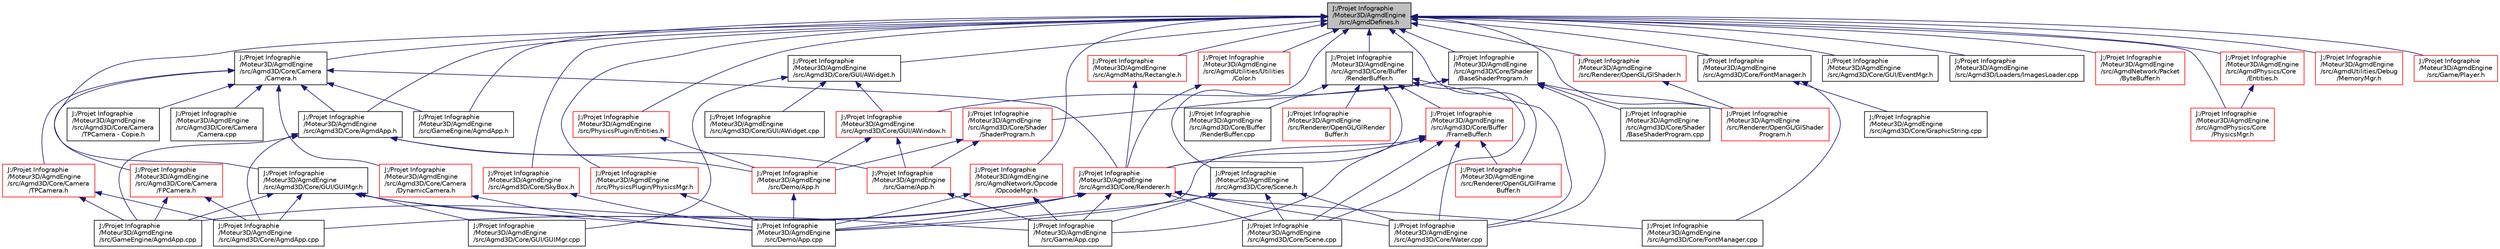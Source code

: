 digraph "J:/Projet Infographie/Moteur3D/AgmdEngine/src/AgmdDefines.h"
{
  edge [fontname="Helvetica",fontsize="10",labelfontname="Helvetica",labelfontsize="10"];
  node [fontname="Helvetica",fontsize="10",shape=record];
  Node1 [label="J:/Projet Infographie\l/Moteur3D/AgmdEngine\l/src/AgmdDefines.h",height=0.2,width=0.4,color="black", fillcolor="grey75", style="filled" fontcolor="black"];
  Node1 -> Node2 [dir="back",color="midnightblue",fontsize="10",style="solid"];
  Node2 [label="J:/Projet Infographie\l/Moteur3D/AgmdEngine\l/src/Agmd3D/Core/AgmdApp.h",height=0.2,width=0.4,color="black", fillcolor="white", style="filled",URL="$_agmd3_d_2_core_2_agmd_app_8h.html"];
  Node2 -> Node3 [dir="back",color="midnightblue",fontsize="10",style="solid"];
  Node3 [label="J:/Projet Infographie\l/Moteur3D/AgmdEngine\l/src/Agmd3D/Core/AgmdApp.cpp",height=0.2,width=0.4,color="black", fillcolor="white", style="filled",URL="$_agmd3_d_2_core_2_agmd_app_8cpp.html"];
  Node2 -> Node4 [dir="back",color="midnightblue",fontsize="10",style="solid"];
  Node4 [label="J:/Projet Infographie\l/Moteur3D/AgmdEngine\l/src/Demo/App.h",height=0.2,width=0.4,color="red", fillcolor="white", style="filled",URL="$_demo_2_app_8h.html"];
  Node4 -> Node5 [dir="back",color="midnightblue",fontsize="10",style="solid"];
  Node5 [label="J:/Projet Infographie\l/Moteur3D/AgmdEngine\l/src/Demo/App.cpp",height=0.2,width=0.4,color="black", fillcolor="white", style="filled",URL="$_demo_2_app_8cpp.html"];
  Node2 -> Node6 [dir="back",color="midnightblue",fontsize="10",style="solid"];
  Node6 [label="J:/Projet Infographie\l/Moteur3D/AgmdEngine\l/src/Game/App.h",height=0.2,width=0.4,color="red", fillcolor="white", style="filled",URL="$_game_2_app_8h.html"];
  Node6 -> Node7 [dir="back",color="midnightblue",fontsize="10",style="solid"];
  Node7 [label="J:/Projet Infographie\l/Moteur3D/AgmdEngine\l/src/Game/App.cpp",height=0.2,width=0.4,color="black", fillcolor="white", style="filled",URL="$_game_2_app_8cpp.html"];
  Node2 -> Node8 [dir="back",color="midnightblue",fontsize="10",style="solid"];
  Node8 [label="J:/Projet Infographie\l/Moteur3D/AgmdEngine\l/src/GameEngine/AgmdApp.cpp",height=0.2,width=0.4,color="black", fillcolor="white", style="filled",URL="$_game_engine_2_agmd_app_8cpp.html"];
  Node1 -> Node9 [dir="back",color="midnightblue",fontsize="10",style="solid"];
  Node9 [label="J:/Projet Infographie\l/Moteur3D/AgmdEngine\l/src/Agmd3D/Core/Buffer\l/RenderBuffer.h",height=0.2,width=0.4,color="black", fillcolor="white", style="filled",URL="$_render_buffer_8h.html"];
  Node9 -> Node10 [dir="back",color="midnightblue",fontsize="10",style="solid"];
  Node10 [label="J:/Projet Infographie\l/Moteur3D/AgmdEngine\l/src/Agmd3D/Core/Buffer\l/FrameBuffer.h",height=0.2,width=0.4,color="red", fillcolor="white", style="filled",URL="$_frame_buffer_8h.html"];
  Node10 -> Node11 [dir="back",color="midnightblue",fontsize="10",style="solid"];
  Node11 [label="J:/Projet Infographie\l/Moteur3D/AgmdEngine\l/src/Agmd3D/Core/Renderer.h",height=0.2,width=0.4,color="red", fillcolor="white", style="filled",URL="$_renderer_8h.html"];
  Node11 -> Node3 [dir="back",color="midnightblue",fontsize="10",style="solid"];
  Node11 -> Node12 [dir="back",color="midnightblue",fontsize="10",style="solid"];
  Node12 [label="J:/Projet Infographie\l/Moteur3D/AgmdEngine\l/src/Agmd3D/Core/FontManager.cpp",height=0.2,width=0.4,color="black", fillcolor="white", style="filled",URL="$_font_manager_8cpp.html"];
  Node11 -> Node13 [dir="back",color="midnightblue",fontsize="10",style="solid"];
  Node13 [label="J:/Projet Infographie\l/Moteur3D/AgmdEngine\l/src/Agmd3D/Core/Scene.cpp",height=0.2,width=0.4,color="black", fillcolor="white", style="filled",URL="$_scene_8cpp.html"];
  Node11 -> Node14 [dir="back",color="midnightblue",fontsize="10",style="solid"];
  Node14 [label="J:/Projet Infographie\l/Moteur3D/AgmdEngine\l/src/Agmd3D/Core/Water.cpp",height=0.2,width=0.4,color="black", fillcolor="white", style="filled",URL="$_water_8cpp.html"];
  Node11 -> Node5 [dir="back",color="midnightblue",fontsize="10",style="solid"];
  Node11 -> Node7 [dir="back",color="midnightblue",fontsize="10",style="solid"];
  Node11 -> Node8 [dir="back",color="midnightblue",fontsize="10",style="solid"];
  Node10 -> Node13 [dir="back",color="midnightblue",fontsize="10",style="solid"];
  Node10 -> Node14 [dir="back",color="midnightblue",fontsize="10",style="solid"];
  Node10 -> Node5 [dir="back",color="midnightblue",fontsize="10",style="solid"];
  Node10 -> Node7 [dir="back",color="midnightblue",fontsize="10",style="solid"];
  Node10 -> Node15 [dir="back",color="midnightblue",fontsize="10",style="solid"];
  Node15 [label="J:/Projet Infographie\l/Moteur3D/AgmdEngine\l/src/Renderer/OpenGL/GlFrame\lBuffer.h",height=0.2,width=0.4,color="red", fillcolor="white", style="filled",URL="$_gl_frame_buffer_8h.html"];
  Node9 -> Node16 [dir="back",color="midnightblue",fontsize="10",style="solid"];
  Node16 [label="J:/Projet Infographie\l/Moteur3D/AgmdEngine\l/src/Agmd3D/Core/Buffer\l/RenderBuffer.cpp",height=0.2,width=0.4,color="black", fillcolor="white", style="filled",URL="$_render_buffer_8cpp.html"];
  Node9 -> Node11 [dir="back",color="midnightblue",fontsize="10",style="solid"];
  Node9 -> Node13 [dir="back",color="midnightblue",fontsize="10",style="solid"];
  Node9 -> Node14 [dir="back",color="midnightblue",fontsize="10",style="solid"];
  Node9 -> Node17 [dir="back",color="midnightblue",fontsize="10",style="solid"];
  Node17 [label="J:/Projet Infographie\l/Moteur3D/AgmdEngine\l/src/Renderer/OpenGL/GlRender\lBuffer.h",height=0.2,width=0.4,color="red", fillcolor="white", style="filled",URL="$_gl_render_buffer_8h.html"];
  Node1 -> Node18 [dir="back",color="midnightblue",fontsize="10",style="solid"];
  Node18 [label="J:/Projet Infographie\l/Moteur3D/AgmdEngine\l/src/Agmd3D/Core/Camera\l/Camera.h",height=0.2,width=0.4,color="black", fillcolor="white", style="filled",URL="$_camera_8h.html"];
  Node18 -> Node2 [dir="back",color="midnightblue",fontsize="10",style="solid"];
  Node18 -> Node19 [dir="back",color="midnightblue",fontsize="10",style="solid"];
  Node19 [label="J:/Projet Infographie\l/Moteur3D/AgmdEngine\l/src/Agmd3D/Core/Camera\l/Camera.cpp",height=0.2,width=0.4,color="black", fillcolor="white", style="filled",URL="$_camera_8cpp.html"];
  Node18 -> Node20 [dir="back",color="midnightblue",fontsize="10",style="solid"];
  Node20 [label="J:/Projet Infographie\l/Moteur3D/AgmdEngine\l/src/Agmd3D/Core/Camera\l/DynamicCamera.h",height=0.2,width=0.4,color="red", fillcolor="white", style="filled",URL="$_dynamic_camera_8h.html"];
  Node20 -> Node5 [dir="back",color="midnightblue",fontsize="10",style="solid"];
  Node18 -> Node21 [dir="back",color="midnightblue",fontsize="10",style="solid"];
  Node21 [label="J:/Projet Infographie\l/Moteur3D/AgmdEngine\l/src/Agmd3D/Core/Camera\l/FPCamera.h",height=0.2,width=0.4,color="red", fillcolor="white", style="filled",URL="$_f_p_camera_8h.html"];
  Node21 -> Node3 [dir="back",color="midnightblue",fontsize="10",style="solid"];
  Node21 -> Node8 [dir="back",color="midnightblue",fontsize="10",style="solid"];
  Node18 -> Node22 [dir="back",color="midnightblue",fontsize="10",style="solid"];
  Node22 [label="J:/Projet Infographie\l/Moteur3D/AgmdEngine\l/src/Agmd3D/Core/Camera\l/TPCamera - Copie.h",height=0.2,width=0.4,color="black", fillcolor="white", style="filled",URL="$_t_p_camera_01-_01_copie_8h.html"];
  Node18 -> Node23 [dir="back",color="midnightblue",fontsize="10",style="solid"];
  Node23 [label="J:/Projet Infographie\l/Moteur3D/AgmdEngine\l/src/Agmd3D/Core/Camera\l/TPCamera.h",height=0.2,width=0.4,color="red", fillcolor="white", style="filled",URL="$_t_p_camera_8h.html"];
  Node23 -> Node3 [dir="back",color="midnightblue",fontsize="10",style="solid"];
  Node23 -> Node8 [dir="back",color="midnightblue",fontsize="10",style="solid"];
  Node18 -> Node11 [dir="back",color="midnightblue",fontsize="10",style="solid"];
  Node18 -> Node24 [dir="back",color="midnightblue",fontsize="10",style="solid"];
  Node24 [label="J:/Projet Infographie\l/Moteur3D/AgmdEngine\l/src/GameEngine/AgmdApp.h",height=0.2,width=0.4,color="black", fillcolor="white", style="filled",URL="$_game_engine_2_agmd_app_8h.html"];
  Node1 -> Node25 [dir="back",color="midnightblue",fontsize="10",style="solid"];
  Node25 [label="J:/Projet Infographie\l/Moteur3D/AgmdEngine\l/src/Agmd3D/Core/FontManager.h",height=0.2,width=0.4,color="black", fillcolor="white", style="filled",URL="$_font_manager_8h.html"];
  Node25 -> Node12 [dir="back",color="midnightblue",fontsize="10",style="solid"];
  Node25 -> Node26 [dir="back",color="midnightblue",fontsize="10",style="solid"];
  Node26 [label="J:/Projet Infographie\l/Moteur3D/AgmdEngine\l/src/Agmd3D/Core/GraphicString.cpp",height=0.2,width=0.4,color="black", fillcolor="white", style="filled",URL="$_graphic_string_8cpp.html"];
  Node1 -> Node27 [dir="back",color="midnightblue",fontsize="10",style="solid"];
  Node27 [label="J:/Projet Infographie\l/Moteur3D/AgmdEngine\l/src/Agmd3D/Core/GUI/AWidget.h",height=0.2,width=0.4,color="black", fillcolor="white", style="filled",URL="$_a_widget_8h.html"];
  Node27 -> Node28 [dir="back",color="midnightblue",fontsize="10",style="solid"];
  Node28 [label="J:/Projet Infographie\l/Moteur3D/AgmdEngine\l/src/Agmd3D/Core/GUI/AWidget.cpp",height=0.2,width=0.4,color="black", fillcolor="white", style="filled",URL="$_a_widget_8cpp.html"];
  Node27 -> Node29 [dir="back",color="midnightblue",fontsize="10",style="solid"];
  Node29 [label="J:/Projet Infographie\l/Moteur3D/AgmdEngine\l/src/Agmd3D/Core/GUI/AWindow.h",height=0.2,width=0.4,color="red", fillcolor="white", style="filled",URL="$_a_window_8h.html"];
  Node29 -> Node4 [dir="back",color="midnightblue",fontsize="10",style="solid"];
  Node29 -> Node6 [dir="back",color="midnightblue",fontsize="10",style="solid"];
  Node27 -> Node30 [dir="back",color="midnightblue",fontsize="10",style="solid"];
  Node30 [label="J:/Projet Infographie\l/Moteur3D/AgmdEngine\l/src/Agmd3D/Core/GUI/GUIMgr.cpp",height=0.2,width=0.4,color="black", fillcolor="white", style="filled",URL="$_g_u_i_mgr_8cpp.html"];
  Node1 -> Node31 [dir="back",color="midnightblue",fontsize="10",style="solid"];
  Node31 [label="J:/Projet Infographie\l/Moteur3D/AgmdEngine\l/src/Agmd3D/Core/GUI/EventMgr.h",height=0.2,width=0.4,color="black", fillcolor="white", style="filled",URL="$_event_mgr_8h.html"];
  Node1 -> Node32 [dir="back",color="midnightblue",fontsize="10",style="solid"];
  Node32 [label="J:/Projet Infographie\l/Moteur3D/AgmdEngine\l/src/Agmd3D/Core/GUI/GUIMgr.h",height=0.2,width=0.4,color="black", fillcolor="white", style="filled",URL="$_g_u_i_mgr_8h.html"];
  Node32 -> Node3 [dir="back",color="midnightblue",fontsize="10",style="solid"];
  Node32 -> Node30 [dir="back",color="midnightblue",fontsize="10",style="solid"];
  Node32 -> Node5 [dir="back",color="midnightblue",fontsize="10",style="solid"];
  Node32 -> Node7 [dir="back",color="midnightblue",fontsize="10",style="solid"];
  Node32 -> Node8 [dir="back",color="midnightblue",fontsize="10",style="solid"];
  Node1 -> Node33 [dir="back",color="midnightblue",fontsize="10",style="solid"];
  Node33 [label="J:/Projet Infographie\l/Moteur3D/AgmdEngine\l/src/Agmd3D/Core/Scene.h",height=0.2,width=0.4,color="black", fillcolor="white", style="filled",URL="$_scene_8h.html"];
  Node33 -> Node13 [dir="back",color="midnightblue",fontsize="10",style="solid"];
  Node33 -> Node14 [dir="back",color="midnightblue",fontsize="10",style="solid"];
  Node33 -> Node5 [dir="back",color="midnightblue",fontsize="10",style="solid"];
  Node33 -> Node7 [dir="back",color="midnightblue",fontsize="10",style="solid"];
  Node1 -> Node34 [dir="back",color="midnightblue",fontsize="10",style="solid"];
  Node34 [label="J:/Projet Infographie\l/Moteur3D/AgmdEngine\l/src/Agmd3D/Core/Shader\l/BaseShaderProgram.h",height=0.2,width=0.4,color="black", fillcolor="white", style="filled",URL="$_base_shader_program_8h.html"];
  Node34 -> Node29 [dir="back",color="midnightblue",fontsize="10",style="solid"];
  Node34 -> Node35 [dir="back",color="midnightblue",fontsize="10",style="solid"];
  Node35 [label="J:/Projet Infographie\l/Moteur3D/AgmdEngine\l/src/Agmd3D/Core/Shader\l/BaseShaderProgram.cpp",height=0.2,width=0.4,color="black", fillcolor="white", style="filled",URL="$_base_shader_program_8cpp.html"];
  Node34 -> Node36 [dir="back",color="midnightblue",fontsize="10",style="solid"];
  Node36 [label="J:/Projet Infographie\l/Moteur3D/AgmdEngine\l/src/Agmd3D/Core/Shader\l/ShaderProgram.h",height=0.2,width=0.4,color="red", fillcolor="white", style="filled",URL="$_shader_program_8h.html"];
  Node36 -> Node4 [dir="back",color="midnightblue",fontsize="10",style="solid"];
  Node36 -> Node6 [dir="back",color="midnightblue",fontsize="10",style="solid"];
  Node34 -> Node14 [dir="back",color="midnightblue",fontsize="10",style="solid"];
  Node34 -> Node37 [dir="back",color="midnightblue",fontsize="10",style="solid"];
  Node37 [label="J:/Projet Infographie\l/Moteur3D/AgmdEngine\l/src/Renderer/OpenGL/GlShader\lProgram.h",height=0.2,width=0.4,color="red", fillcolor="white", style="filled",URL="$_gl_shader_program_8h.html"];
  Node1 -> Node38 [dir="back",color="midnightblue",fontsize="10",style="solid"];
  Node38 [label="J:/Projet Infographie\l/Moteur3D/AgmdEngine\l/src/Agmd3D/Core/SkyBox.h",height=0.2,width=0.4,color="red", fillcolor="white", style="filled",URL="$_sky_box_8h.html"];
  Node38 -> Node5 [dir="back",color="midnightblue",fontsize="10",style="solid"];
  Node1 -> Node39 [dir="back",color="midnightblue",fontsize="10",style="solid"];
  Node39 [label="J:/Projet Infographie\l/Moteur3D/AgmdEngine\l/src/Agmd3D/Loaders/ImagesLoader.cpp",height=0.2,width=0.4,color="black", fillcolor="white", style="filled",URL="$_images_loader_8cpp.html"];
  Node1 -> Node40 [dir="back",color="midnightblue",fontsize="10",style="solid"];
  Node40 [label="J:/Projet Infographie\l/Moteur3D/AgmdEngine\l/src/AgmdMaths/Rectangle.h",height=0.2,width=0.4,color="red", fillcolor="white", style="filled",URL="$_rectangle_8h.html"];
  Node40 -> Node11 [dir="back",color="midnightblue",fontsize="10",style="solid"];
  Node1 -> Node41 [dir="back",color="midnightblue",fontsize="10",style="solid"];
  Node41 [label="J:/Projet Infographie\l/Moteur3D/AgmdEngine\l/src/AgmdNetwork/Opcode\l/OpcodeMgr.h",height=0.2,width=0.4,color="red", fillcolor="white", style="filled",URL="$_opcode_mgr_8h.html"];
  Node41 -> Node5 [dir="back",color="midnightblue",fontsize="10",style="solid"];
  Node41 -> Node7 [dir="back",color="midnightblue",fontsize="10",style="solid"];
  Node1 -> Node42 [dir="back",color="midnightblue",fontsize="10",style="solid"];
  Node42 [label="J:/Projet Infographie\l/Moteur3D/AgmdEngine\l/src/AgmdNetwork/Packet\l/ByteBuffer.h",height=0.2,width=0.4,color="red", fillcolor="white", style="filled",URL="$_byte_buffer_8h.html"];
  Node1 -> Node43 [dir="back",color="midnightblue",fontsize="10",style="solid"];
  Node43 [label="J:/Projet Infographie\l/Moteur3D/AgmdEngine\l/src/AgmdPhysics/Core\l/Entities.h",height=0.2,width=0.4,color="red", fillcolor="white", style="filled",URL="$_agmd_physics_2_core_2_entities_8h.html"];
  Node43 -> Node44 [dir="back",color="midnightblue",fontsize="10",style="solid"];
  Node44 [label="J:/Projet Infographie\l/Moteur3D/AgmdEngine\l/src/AgmdPhysics/Core\l/PhysicsMgr.h",height=0.2,width=0.4,color="red", fillcolor="white", style="filled",URL="$_agmd_physics_2_core_2_physics_mgr_8h.html"];
  Node1 -> Node44 [dir="back",color="midnightblue",fontsize="10",style="solid"];
  Node1 -> Node45 [dir="back",color="midnightblue",fontsize="10",style="solid"];
  Node45 [label="J:/Projet Infographie\l/Moteur3D/AgmdEngine\l/src/AgmdUtilities/Debug\l/MemoryMgr.h",height=0.2,width=0.4,color="red", fillcolor="white", style="filled",URL="$_memory_mgr_8h.html"];
  Node1 -> Node46 [dir="back",color="midnightblue",fontsize="10",style="solid"];
  Node46 [label="J:/Projet Infographie\l/Moteur3D/AgmdEngine\l/src/AgmdUtilities/Utilities\l/Color.h",height=0.2,width=0.4,color="red", fillcolor="white", style="filled",URL="$_color_8h.html"];
  Node46 -> Node11 [dir="back",color="midnightblue",fontsize="10",style="solid"];
  Node1 -> Node47 [dir="back",color="midnightblue",fontsize="10",style="solid"];
  Node47 [label="J:/Projet Infographie\l/Moteur3D/AgmdEngine\l/src/Game/Player.h",height=0.2,width=0.4,color="red", fillcolor="white", style="filled",URL="$_player_8h.html"];
  Node1 -> Node24 [dir="back",color="midnightblue",fontsize="10",style="solid"];
  Node1 -> Node48 [dir="back",color="midnightblue",fontsize="10",style="solid"];
  Node48 [label="J:/Projet Infographie\l/Moteur3D/AgmdEngine\l/src/PhysicsPlugin/Entities.h",height=0.2,width=0.4,color="red", fillcolor="white", style="filled",URL="$_physics_plugin_2_entities_8h.html"];
  Node48 -> Node4 [dir="back",color="midnightblue",fontsize="10",style="solid"];
  Node1 -> Node49 [dir="back",color="midnightblue",fontsize="10",style="solid"];
  Node49 [label="J:/Projet Infographie\l/Moteur3D/AgmdEngine\l/src/PhysicsPlugin/PhysicsMgr.h",height=0.2,width=0.4,color="red", fillcolor="white", style="filled",URL="$_physics_plugin_2_physics_mgr_8h.html"];
  Node49 -> Node5 [dir="back",color="midnightblue",fontsize="10",style="solid"];
  Node1 -> Node15 [dir="back",color="midnightblue",fontsize="10",style="solid"];
  Node1 -> Node50 [dir="back",color="midnightblue",fontsize="10",style="solid"];
  Node50 [label="J:/Projet Infographie\l/Moteur3D/AgmdEngine\l/src/Renderer/OpenGL/GlShader.h",height=0.2,width=0.4,color="red", fillcolor="white", style="filled",URL="$_gl_shader_8h.html"];
  Node50 -> Node37 [dir="back",color="midnightblue",fontsize="10",style="solid"];
  Node1 -> Node37 [dir="back",color="midnightblue",fontsize="10",style="solid"];
}
